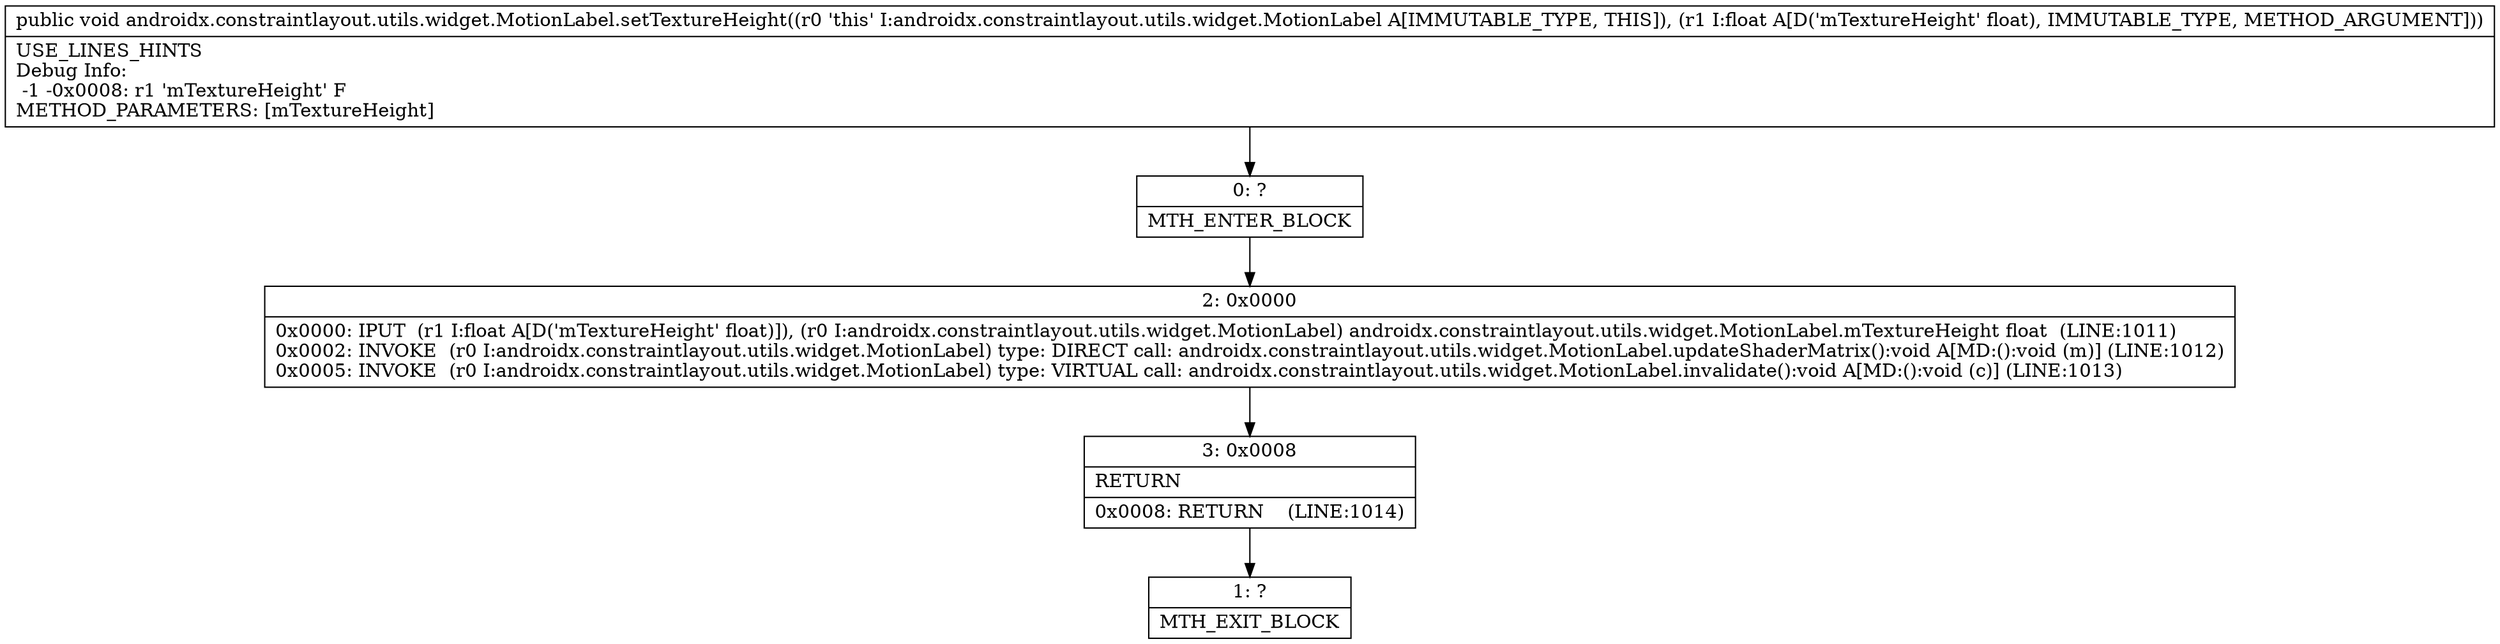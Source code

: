 digraph "CFG forandroidx.constraintlayout.utils.widget.MotionLabel.setTextureHeight(F)V" {
Node_0 [shape=record,label="{0\:\ ?|MTH_ENTER_BLOCK\l}"];
Node_2 [shape=record,label="{2\:\ 0x0000|0x0000: IPUT  (r1 I:float A[D('mTextureHeight' float)]), (r0 I:androidx.constraintlayout.utils.widget.MotionLabel) androidx.constraintlayout.utils.widget.MotionLabel.mTextureHeight float  (LINE:1011)\l0x0002: INVOKE  (r0 I:androidx.constraintlayout.utils.widget.MotionLabel) type: DIRECT call: androidx.constraintlayout.utils.widget.MotionLabel.updateShaderMatrix():void A[MD:():void (m)] (LINE:1012)\l0x0005: INVOKE  (r0 I:androidx.constraintlayout.utils.widget.MotionLabel) type: VIRTUAL call: androidx.constraintlayout.utils.widget.MotionLabel.invalidate():void A[MD:():void (c)] (LINE:1013)\l}"];
Node_3 [shape=record,label="{3\:\ 0x0008|RETURN\l|0x0008: RETURN    (LINE:1014)\l}"];
Node_1 [shape=record,label="{1\:\ ?|MTH_EXIT_BLOCK\l}"];
MethodNode[shape=record,label="{public void androidx.constraintlayout.utils.widget.MotionLabel.setTextureHeight((r0 'this' I:androidx.constraintlayout.utils.widget.MotionLabel A[IMMUTABLE_TYPE, THIS]), (r1 I:float A[D('mTextureHeight' float), IMMUTABLE_TYPE, METHOD_ARGUMENT]))  | USE_LINES_HINTS\lDebug Info:\l  \-1 \-0x0008: r1 'mTextureHeight' F\lMETHOD_PARAMETERS: [mTextureHeight]\l}"];
MethodNode -> Node_0;Node_0 -> Node_2;
Node_2 -> Node_3;
Node_3 -> Node_1;
}

